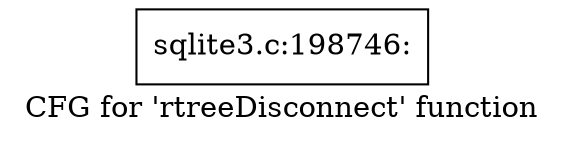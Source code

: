 digraph "CFG for 'rtreeDisconnect' function" {
	label="CFG for 'rtreeDisconnect' function";

	Node0x55c0fb4bae90 [shape=record,label="{sqlite3.c:198746:}"];
}
